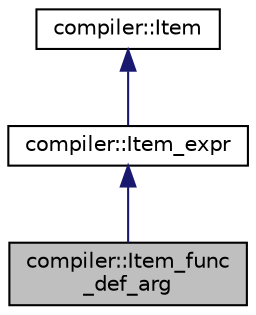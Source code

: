 digraph "compiler::Item_func_def_arg"
{
 // LATEX_PDF_SIZE
  edge [fontname="Helvetica",fontsize="10",labelfontname="Helvetica",labelfontsize="10"];
  node [fontname="Helvetica",fontsize="10",shape=record];
  Node1 [label="compiler::Item_func\l_def_arg",height=0.2,width=0.4,color="black", fillcolor="grey75", style="filled", fontcolor="black",tooltip=" "];
  Node2 -> Node1 [dir="back",color="midnightblue",fontsize="10",style="solid",fontname="Helvetica"];
  Node2 [label="compiler::Item_expr",height=0.2,width=0.4,color="black", fillcolor="white", style="filled",URL="$classcompiler_1_1_item__expr.html",tooltip="Class for general expressions."];
  Node3 -> Node2 [dir="back",color="midnightblue",fontsize="10",style="solid",fontname="Helvetica"];
  Node3 [label="compiler::Item",height=0.2,width=0.4,color="black", fillcolor="white", style="filled",URL="$classcompiler_1_1_item.html",tooltip="The most basic type for each node in the AST."];
}
